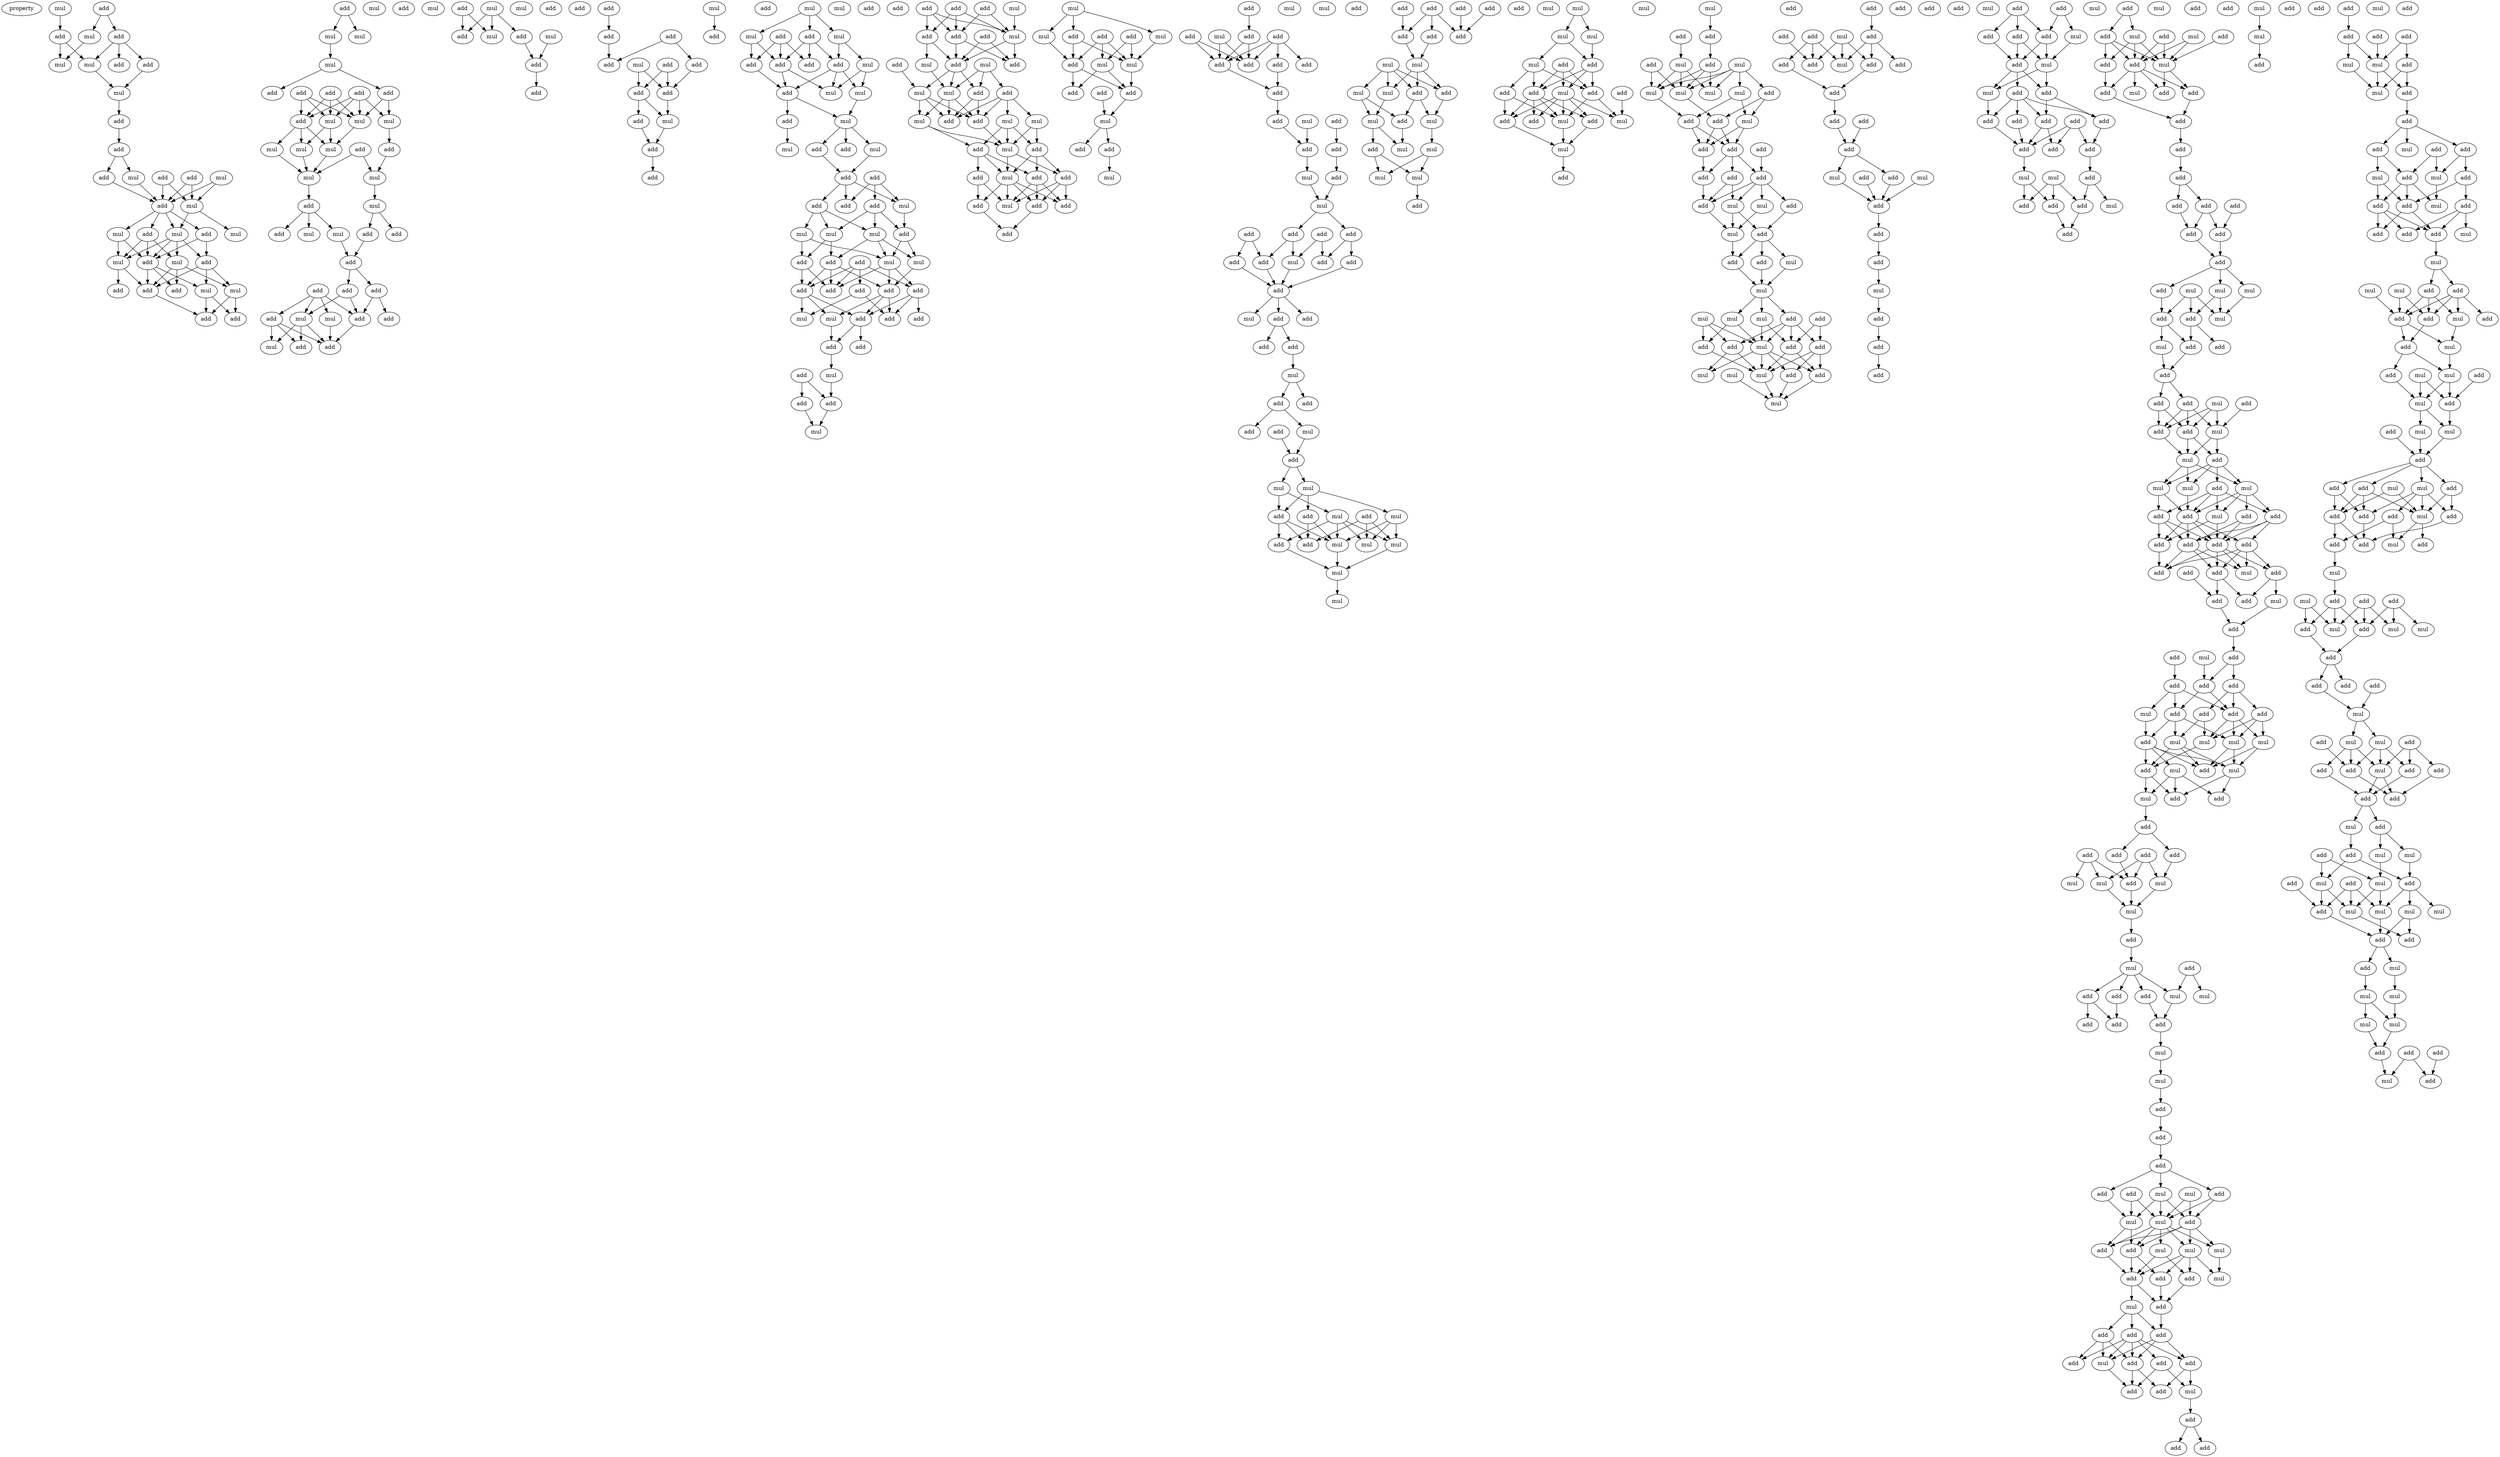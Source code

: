 digraph {
    node [fontcolor=black]
    property [mul=2,lf=1.3]
    0 [ label = mul ];
    1 [ label = add ];
    2 [ label = add ];
    3 [ label = mul ];
    4 [ label = add ];
    5 [ label = add ];
    6 [ label = mul ];
    7 [ label = mul ];
    8 [ label = add ];
    9 [ label = mul ];
    10 [ label = add ];
    11 [ label = add ];
    12 [ label = mul ];
    13 [ label = add ];
    14 [ label = add ];
    15 [ label = mul ];
    16 [ label = add ];
    17 [ label = add ];
    18 [ label = mul ];
    19 [ label = mul ];
    20 [ label = add ];
    21 [ label = mul ];
    22 [ label = add ];
    23 [ label = mul ];
    24 [ label = add ];
    25 [ label = mul ];
    26 [ label = add ];
    27 [ label = mul ];
    28 [ label = mul ];
    29 [ label = add ];
    30 [ label = mul ];
    31 [ label = add ];
    32 [ label = add ];
    33 [ label = add ];
    34 [ label = add ];
    35 [ label = add ];
    36 [ label = mul ];
    37 [ label = mul ];
    38 [ label = add ];
    39 [ label = mul ];
    40 [ label = mul ];
    41 [ label = add ];
    42 [ label = add ];
    43 [ label = add ];
    44 [ label = add ];
    45 [ label = add ];
    46 [ label = mul ];
    47 [ label = add ];
    48 [ label = mul ];
    49 [ label = mul ];
    50 [ label = mul ];
    51 [ label = add ];
    52 [ label = add ];
    53 [ label = mul ];
    54 [ label = mul ];
    55 [ label = mul ];
    56 [ label = mul ];
    57 [ label = mul ];
    58 [ label = add ];
    59 [ label = add ];
    60 [ label = mul ];
    61 [ label = add ];
    62 [ label = mul ];
    63 [ label = add ];
    64 [ label = add ];
    65 [ label = add ];
    66 [ label = add ];
    67 [ label = add ];
    68 [ label = add ];
    69 [ label = mul ];
    70 [ label = add ];
    71 [ label = mul ];
    72 [ label = add ];
    73 [ label = add ];
    74 [ label = mul ];
    75 [ label = add ];
    76 [ label = mul ];
    77 [ label = mul ];
    78 [ label = add ];
    79 [ label = add ];
    80 [ label = add ];
    81 [ label = mul ];
    82 [ label = mul ];
    83 [ label = mul ];
    84 [ label = add ];
    85 [ label = add ];
    86 [ label = add ];
    87 [ label = add ];
    88 [ label = add ];
    89 [ label = add ];
    90 [ label = add ];
    91 [ label = add ];
    92 [ label = mul ];
    93 [ label = add ];
    94 [ label = add ];
    95 [ label = add ];
    96 [ label = add ];
    97 [ label = add ];
    98 [ label = mul ];
    99 [ label = mul ];
    100 [ label = add ];
    101 [ label = add ];
    102 [ label = add ];
    103 [ label = add ];
    104 [ label = mul ];
    105 [ label = mul ];
    106 [ label = add ];
    107 [ label = add ];
    108 [ label = mul ];
    109 [ label = mul ];
    110 [ label = mul ];
    111 [ label = add ];
    112 [ label = add ];
    113 [ label = add ];
    114 [ label = add ];
    115 [ label = mul ];
    116 [ label = add ];
    117 [ label = mul ];
    118 [ label = add ];
    119 [ label = mul ];
    120 [ label = add ];
    121 [ label = mul ];
    122 [ label = add ];
    123 [ label = mul ];
    124 [ label = add ];
    125 [ label = add ];
    126 [ label = add ];
    127 [ label = mul ];
    128 [ label = add ];
    129 [ label = add ];
    130 [ label = mul ];
    131 [ label = mul ];
    132 [ label = add ];
    133 [ label = mul ];
    134 [ label = mul ];
    135 [ label = add ];
    136 [ label = mul ];
    137 [ label = add ];
    138 [ label = add ];
    139 [ label = add ];
    140 [ label = add ];
    141 [ label = add ];
    142 [ label = add ];
    143 [ label = add ];
    144 [ label = add ];
    145 [ label = add ];
    146 [ label = mul ];
    147 [ label = mul ];
    148 [ label = add ];
    149 [ label = add ];
    150 [ label = add ];
    151 [ label = add ];
    152 [ label = add ];
    153 [ label = add ];
    154 [ label = mul ];
    155 [ label = add ];
    156 [ label = add ];
    157 [ label = mul ];
    158 [ label = add ];
    159 [ label = add ];
    160 [ label = mul ];
    161 [ label = add ];
    162 [ label = add ];
    163 [ label = mul ];
    164 [ label = add ];
    165 [ label = add ];
    166 [ label = mul ];
    167 [ label = add ];
    168 [ label = add ];
    169 [ label = add ];
    170 [ label = mul ];
    171 [ label = mul ];
    172 [ label = add ];
    173 [ label = add ];
    174 [ label = mul ];
    175 [ label = mul ];
    176 [ label = add ];
    177 [ label = add ];
    178 [ label = mul ];
    179 [ label = mul ];
    180 [ label = add ];
    181 [ label = add ];
    182 [ label = mul ];
    183 [ label = add ];
    184 [ label = add ];
    185 [ label = mul ];
    186 [ label = add ];
    187 [ label = mul ];
    188 [ label = add ];
    189 [ label = add ];
    190 [ label = add ];
    191 [ label = add ];
    192 [ label = mul ];
    193 [ label = add ];
    194 [ label = mul ];
    195 [ label = add ];
    196 [ label = add ];
    197 [ label = mul ];
    198 [ label = mul ];
    199 [ label = add ];
    200 [ label = mul ];
    201 [ label = add ];
    202 [ label = add ];
    203 [ label = add ];
    204 [ label = mul ];
    205 [ label = add ];
    206 [ label = add ];
    207 [ label = add ];
    208 [ label = mul ];
    209 [ label = add ];
    210 [ label = mul ];
    211 [ label = add ];
    212 [ label = add ];
    213 [ label = add ];
    214 [ label = add ];
    215 [ label = add ];
    216 [ label = add ];
    217 [ label = mul ];
    218 [ label = add ];
    219 [ label = mul ];
    220 [ label = add ];
    221 [ label = add ];
    222 [ label = add ];
    223 [ label = add ];
    224 [ label = mul ];
    225 [ label = add ];
    226 [ label = mul ];
    227 [ label = add ];
    228 [ label = add ];
    229 [ label = add ];
    230 [ label = add ];
    231 [ label = add ];
    232 [ label = add ];
    233 [ label = add ];
    234 [ label = mul ];
    235 [ label = add ];
    236 [ label = mul ];
    237 [ label = add ];
    238 [ label = mul ];
    239 [ label = add ];
    240 [ label = add ];
    241 [ label = add ];
    242 [ label = add ];
    243 [ label = mul ];
    244 [ label = add ];
    245 [ label = add ];
    246 [ label = add ];
    247 [ label = add ];
    248 [ label = mul ];
    249 [ label = add ];
    250 [ label = add ];
    251 [ label = mul ];
    252 [ label = mul ];
    253 [ label = mul ];
    254 [ label = add ];
    255 [ label = add ];
    256 [ label = mul ];
    257 [ label = add ];
    258 [ label = add ];
    259 [ label = mul ];
    260 [ label = mul ];
    261 [ label = add ];
    262 [ label = mul ];
    263 [ label = mul ];
    264 [ label = mul ];
    265 [ label = add ];
    266 [ label = add ];
    267 [ label = add ];
    268 [ label = add ];
    269 [ label = add ];
    270 [ label = add ];
    271 [ label = add ];
    272 [ label = add ];
    273 [ label = mul ];
    274 [ label = mul ];
    275 [ label = add ];
    276 [ label = mul ];
    277 [ label = mul ];
    278 [ label = mul ];
    279 [ label = add ];
    280 [ label = mul ];
    281 [ label = mul ];
    282 [ label = add ];
    283 [ label = add ];
    284 [ label = mul ];
    285 [ label = mul ];
    286 [ label = mul ];
    287 [ label = mul ];
    288 [ label = add ];
    289 [ label = mul ];
    290 [ label = mul ];
    291 [ label = mul ];
    292 [ label = mul ];
    293 [ label = mul ];
    294 [ label = add ];
    295 [ label = add ];
    296 [ label = add ];
    297 [ label = mul ];
    298 [ label = add ];
    299 [ label = add ];
    300 [ label = add ];
    301 [ label = add ];
    302 [ label = mul ];
    303 [ label = add ];
    304 [ label = add ];
    305 [ label = mul ];
    306 [ label = mul ];
    307 [ label = add ];
    308 [ label = mul ];
    309 [ label = add ];
    310 [ label = add ];
    311 [ label = add ];
    312 [ label = add ];
    313 [ label = add ];
    314 [ label = mul ];
    315 [ label = mul ];
    316 [ label = mul ];
    317 [ label = mul ];
    318 [ label = mul ];
    319 [ label = add ];
    320 [ label = mul ];
    321 [ label = add ];
    322 [ label = mul ];
    323 [ label = add ];
    324 [ label = add ];
    325 [ label = add ];
    326 [ label = add ];
    327 [ label = add ];
    328 [ label = add ];
    329 [ label = add ];
    330 [ label = mul ];
    331 [ label = add ];
    332 [ label = mul ];
    333 [ label = add ];
    334 [ label = add ];
    335 [ label = mul ];
    336 [ label = add ];
    337 [ label = mul ];
    338 [ label = add ];
    339 [ label = mul ];
    340 [ label = mul ];
    341 [ label = mul ];
    342 [ label = mul ];
    343 [ label = add ];
    344 [ label = add ];
    345 [ label = add ];
    346 [ label = add ];
    347 [ label = add ];
    348 [ label = mul ];
    349 [ label = add ];
    350 [ label = add ];
    351 [ label = mul ];
    352 [ label = mul ];
    353 [ label = mul ];
    354 [ label = add ];
    355 [ label = mul ];
    356 [ label = add ];
    357 [ label = mul ];
    358 [ label = add ];
    359 [ label = add ];
    360 [ label = add ];
    361 [ label = add ];
    362 [ label = add ];
    363 [ label = mul ];
    364 [ label = add ];
    365 [ label = add ];
    366 [ label = add ];
    367 [ label = add ];
    368 [ label = add ];
    369 [ label = add ];
    370 [ label = add ];
    371 [ label = add ];
    372 [ label = mul ];
    373 [ label = add ];
    374 [ label = add ];
    375 [ label = mul ];
    376 [ label = add ];
    377 [ label = add ];
    378 [ label = add ];
    379 [ label = add ];
    380 [ label = mul ];
    381 [ label = add ];
    382 [ label = add ];
    383 [ label = add ];
    384 [ label = mul ];
    385 [ label = add ];
    386 [ label = add ];
    387 [ label = add ];
    388 [ label = add ];
    389 [ label = mul ];
    390 [ label = add ];
    391 [ label = mul ];
    392 [ label = add ];
    393 [ label = add ];
    394 [ label = mul ];
    395 [ label = add ];
    396 [ label = add ];
    397 [ label = add ];
    398 [ label = add ];
    399 [ label = add ];
    400 [ label = add ];
    401 [ label = add ];
    402 [ label = add ];
    403 [ label = add ];
    404 [ label = mul ];
    405 [ label = add ];
    406 [ label = mul ];
    407 [ label = add ];
    408 [ label = mul ];
    409 [ label = mul ];
    410 [ label = add ];
    411 [ label = add ];
    412 [ label = add ];
    413 [ label = add ];
    414 [ label = mul ];
    415 [ label = add ];
    416 [ label = mul ];
    417 [ label = add ];
    418 [ label = add ];
    419 [ label = mul ];
    420 [ label = add ];
    421 [ label = add ];
    422 [ label = add ];
    423 [ label = mul ];
    424 [ label = add ];
    425 [ label = add ];
    426 [ label = add ];
    427 [ label = mul ];
    428 [ label = add ];
    429 [ label = add ];
    430 [ label = add ];
    431 [ label = add ];
    432 [ label = add ];
    433 [ label = add ];
    434 [ label = add ];
    435 [ label = add ];
    436 [ label = mul ];
    437 [ label = mul ];
    438 [ label = mul ];
    439 [ label = add ];
    440 [ label = add ];
    441 [ label = mul ];
    442 [ label = add ];
    443 [ label = add ];
    444 [ label = mul ];
    445 [ label = add ];
    446 [ label = add ];
    447 [ label = add ];
    448 [ label = mul ];
    449 [ label = add ];
    450 [ label = add ];
    451 [ label = mul ];
    452 [ label = add ];
    453 [ label = add ];
    454 [ label = mul ];
    455 [ label = add ];
    456 [ label = mul ];
    457 [ label = mul ];
    458 [ label = mul ];
    459 [ label = add ];
    460 [ label = add ];
    461 [ label = add ];
    462 [ label = add ];
    463 [ label = mul ];
    464 [ label = add ];
    465 [ label = add ];
    466 [ label = add ];
    467 [ label = add ];
    468 [ label = add ];
    469 [ label = add ];
    470 [ label = add ];
    471 [ label = add ];
    472 [ label = add ];
    473 [ label = mul ];
    474 [ label = mul ];
    475 [ label = add ];
    476 [ label = add ];
    477 [ label = add ];
    478 [ label = mul ];
    479 [ label = add ];
    480 [ label = add ];
    481 [ label = add ];
    482 [ label = add ];
    483 [ label = add ];
    484 [ label = add ];
    485 [ label = add ];
    486 [ label = mul ];
    487 [ label = add ];
    488 [ label = add ];
    489 [ label = add ];
    490 [ label = mul ];
    491 [ label = mul ];
    492 [ label = mul ];
    493 [ label = mul ];
    494 [ label = add ];
    495 [ label = mul ];
    496 [ label = mul ];
    497 [ label = add ];
    498 [ label = mul ];
    499 [ label = add ];
    500 [ label = add ];
    501 [ label = add ];
    502 [ label = add ];
    503 [ label = add ];
    504 [ label = add ];
    505 [ label = add ];
    506 [ label = add ];
    507 [ label = mul ];
    508 [ label = mul ];
    509 [ label = mul ];
    510 [ label = add ];
    511 [ label = mul ];
    512 [ label = add ];
    513 [ label = add ];
    514 [ label = mul ];
    515 [ label = add ];
    516 [ label = mul ];
    517 [ label = add ];
    518 [ label = mul ];
    519 [ label = add ];
    520 [ label = add ];
    521 [ label = add ];
    522 [ label = add ];
    523 [ label = mul ];
    524 [ label = mul ];
    525 [ label = add ];
    526 [ label = add ];
    527 [ label = add ];
    528 [ label = add ];
    529 [ label = add ];
    530 [ label = mul ];
    531 [ label = add ];
    532 [ label = mul ];
    533 [ label = add ];
    534 [ label = mul ];
    535 [ label = add ];
    536 [ label = mul ];
    537 [ label = mul ];
    538 [ label = add ];
    539 [ label = mul ];
    540 [ label = add ];
    541 [ label = mul ];
    542 [ label = mul ];
    543 [ label = add ];
    544 [ label = add ];
    545 [ label = add ];
    546 [ label = mul ];
    547 [ label = add ];
    548 [ label = add ];
    549 [ label = add ];
    550 [ label = add ];
    551 [ label = add ];
    552 [ label = mul ];
    553 [ label = add ];
    554 [ label = add ];
    555 [ label = add ];
    556 [ label = add ];
    557 [ label = add ];
    558 [ label = mul ];
    559 [ label = add ];
    560 [ label = add ];
    561 [ label = add ];
    562 [ label = mul ];
    563 [ label = add ];
    564 [ label = mul ];
    565 [ label = add ];
    566 [ label = add ];
    567 [ label = add ];
    568 [ label = add ];
    569 [ label = add ];
    570 [ label = add ];
    571 [ label = mul ];
    572 [ label = add ];
    573 [ label = mul ];
    574 [ label = add ];
    575 [ label = mul ];
    576 [ label = add ];
    577 [ label = add ];
    578 [ label = add ];
    579 [ label = mul ];
    580 [ label = add ];
    581 [ label = add ];
    582 [ label = add ];
    583 [ label = mul ];
    584 [ label = mul ];
    585 [ label = mul ];
    586 [ label = add ];
    587 [ label = add ];
    588 [ label = add ];
    589 [ label = add ];
    590 [ label = add ];
    591 [ label = add ];
    592 [ label = mul ];
    593 [ label = mul ];
    594 [ label = add ];
    595 [ label = mul ];
    596 [ label = mul ];
    597 [ label = add ];
    598 [ label = mul ];
    599 [ label = add ];
    600 [ label = add ];
    601 [ label = add ];
    602 [ label = mul ];
    603 [ label = add ];
    604 [ label = mul ];
    605 [ label = add ];
    606 [ label = add ];
    607 [ label = mul ];
    608 [ label = mul ];
    609 [ label = add ];
    610 [ label = mul ];
    611 [ label = add ];
    612 [ label = mul ];
    613 [ label = add ];
    614 [ label = mul ];
    615 [ label = add ];
    616 [ label = add ];
    617 [ label = mul ];
    618 [ label = add ];
    619 [ label = mul ];
    620 [ label = add ];
    621 [ label = add ];
    622 [ label = add ];
    623 [ label = add ];
    624 [ label = mul ];
    625 [ label = add ];
    626 [ label = mul ];
    627 [ label = add ];
    628 [ label = add ];
    629 [ label = add ];
    630 [ label = mul ];
    631 [ label = add ];
    632 [ label = add ];
    633 [ label = mul ];
    634 [ label = add ];
    635 [ label = mul ];
    636 [ label = mul ];
    637 [ label = add ];
    638 [ label = add ];
    639 [ label = mul ];
    640 [ label = add ];
    641 [ label = add ];
    642 [ label = add ];
    643 [ label = add ];
    644 [ label = mul ];
    645 [ label = mul ];
    646 [ label = add ];
    647 [ label = add ];
    648 [ label = mul ];
    649 [ label = add ];
    650 [ label = add ];
    651 [ label = mul ];
    652 [ label = add ];
    653 [ label = add ];
    654 [ label = add ];
    655 [ label = add ];
    656 [ label = add ];
    657 [ label = mul ];
    658 [ label = add ];
    659 [ label = add ];
    660 [ label = mul ];
    661 [ label = mul ];
    662 [ label = add ];
    663 [ label = add ];
    664 [ label = mul ];
    665 [ label = mul ];
    666 [ label = add ];
    667 [ label = mul ];
    668 [ label = mul ];
    669 [ label = add ];
    670 [ label = mul ];
    671 [ label = mul ];
    672 [ label = add ];
    673 [ label = add ];
    674 [ label = mul ];
    675 [ label = add ];
    676 [ label = mul ];
    677 [ label = mul ];
    678 [ label = mul ];
    679 [ label = mul ];
    680 [ label = add ];
    681 [ label = add ];
    682 [ label = add ];
    683 [ label = mul ];
    684 [ label = add ];
    0 -> 2 [ name = 0 ];
    1 -> 3 [ name = 1 ];
    1 -> 4 [ name = 2 ];
    2 -> 6 [ name = 3 ];
    2 -> 7 [ name = 4 ];
    3 -> 7 [ name = 5 ];
    4 -> 5 [ name = 6 ];
    4 -> 6 [ name = 7 ];
    4 -> 8 [ name = 8 ];
    5 -> 9 [ name = 9 ];
    6 -> 9 [ name = 10 ];
    9 -> 10 [ name = 11 ];
    10 -> 11 [ name = 12 ];
    11 -> 13 [ name = 13 ];
    11 -> 15 [ name = 14 ];
    12 -> 17 [ name = 15 ];
    12 -> 18 [ name = 16 ];
    13 -> 17 [ name = 17 ];
    14 -> 17 [ name = 18 ];
    14 -> 18 [ name = 19 ];
    15 -> 17 [ name = 20 ];
    16 -> 17 [ name = 21 ];
    16 -> 18 [ name = 22 ];
    17 -> 20 [ name = 23 ];
    17 -> 21 [ name = 24 ];
    17 -> 22 [ name = 25 ];
    17 -> 23 [ name = 26 ];
    18 -> 19 [ name = 27 ];
    18 -> 23 [ name = 28 ];
    20 -> 24 [ name = 29 ];
    20 -> 26 [ name = 30 ];
    21 -> 24 [ name = 31 ];
    21 -> 27 [ name = 32 ];
    22 -> 24 [ name = 33 ];
    22 -> 25 [ name = 34 ];
    22 -> 27 [ name = 35 ];
    23 -> 24 [ name = 36 ];
    23 -> 25 [ name = 37 ];
    23 -> 26 [ name = 38 ];
    23 -> 27 [ name = 39 ];
    24 -> 28 [ name = 40 ];
    24 -> 29 [ name = 41 ];
    24 -> 32 [ name = 42 ];
    25 -> 29 [ name = 43 ];
    25 -> 30 [ name = 44 ];
    25 -> 32 [ name = 45 ];
    26 -> 28 [ name = 46 ];
    26 -> 29 [ name = 47 ];
    26 -> 30 [ name = 48 ];
    27 -> 29 [ name = 49 ];
    27 -> 31 [ name = 50 ];
    28 -> 33 [ name = 51 ];
    28 -> 34 [ name = 52 ];
    29 -> 34 [ name = 53 ];
    30 -> 33 [ name = 54 ];
    30 -> 34 [ name = 55 ];
    35 -> 37 [ name = 56 ];
    35 -> 39 [ name = 57 ];
    37 -> 40 [ name = 58 ];
    40 -> 41 [ name = 59 ];
    40 -> 45 [ name = 60 ];
    41 -> 46 [ name = 61 ];
    41 -> 49 [ name = 62 ];
    42 -> 46 [ name = 63 ];
    42 -> 47 [ name = 64 ];
    42 -> 48 [ name = 65 ];
    42 -> 49 [ name = 66 ];
    43 -> 47 [ name = 67 ];
    43 -> 48 [ name = 68 ];
    43 -> 49 [ name = 69 ];
    44 -> 47 [ name = 70 ];
    44 -> 48 [ name = 71 ];
    44 -> 49 [ name = 72 ];
    46 -> 52 [ name = 73 ];
    47 -> 50 [ name = 74 ];
    47 -> 53 [ name = 75 ];
    47 -> 54 [ name = 76 ];
    48 -> 50 [ name = 77 ];
    48 -> 54 [ name = 78 ];
    49 -> 54 [ name = 79 ];
    50 -> 56 [ name = 80 ];
    51 -> 55 [ name = 81 ];
    51 -> 56 [ name = 82 ];
    52 -> 55 [ name = 83 ];
    53 -> 56 [ name = 84 ];
    54 -> 56 [ name = 85 ];
    55 -> 57 [ name = 86 ];
    56 -> 58 [ name = 87 ];
    57 -> 61 [ name = 88 ];
    57 -> 63 [ name = 89 ];
    58 -> 59 [ name = 90 ];
    58 -> 60 [ name = 91 ];
    58 -> 62 [ name = 92 ];
    60 -> 64 [ name = 93 ];
    63 -> 64 [ name = 94 ];
    64 -> 65 [ name = 95 ];
    64 -> 67 [ name = 96 ];
    65 -> 69 [ name = 97 ];
    65 -> 70 [ name = 98 ];
    66 -> 68 [ name = 99 ];
    66 -> 69 [ name = 100 ];
    66 -> 70 [ name = 101 ];
    66 -> 71 [ name = 102 ];
    67 -> 70 [ name = 103 ];
    67 -> 72 [ name = 104 ];
    68 -> 73 [ name = 105 ];
    68 -> 74 [ name = 106 ];
    68 -> 75 [ name = 107 ];
    69 -> 73 [ name = 108 ];
    69 -> 74 [ name = 109 ];
    69 -> 75 [ name = 110 ];
    70 -> 73 [ name = 111 ];
    71 -> 73 [ name = 112 ];
    77 -> 79 [ name = 113 ];
    77 -> 80 [ name = 114 ];
    77 -> 82 [ name = 115 ];
    78 -> 79 [ name = 116 ];
    78 -> 82 [ name = 117 ];
    80 -> 84 [ name = 118 ];
    83 -> 84 [ name = 119 ];
    84 -> 85 [ name = 120 ];
    88 -> 90 [ name = 121 ];
    89 -> 91 [ name = 122 ];
    89 -> 93 [ name = 123 ];
    90 -> 93 [ name = 124 ];
    91 -> 96 [ name = 125 ];
    92 -> 95 [ name = 126 ];
    92 -> 96 [ name = 127 ];
    94 -> 95 [ name = 128 ];
    94 -> 96 [ name = 129 ];
    95 -> 97 [ name = 130 ];
    95 -> 99 [ name = 131 ];
    96 -> 99 [ name = 132 ];
    97 -> 101 [ name = 133 ];
    98 -> 100 [ name = 134 ];
    99 -> 101 [ name = 135 ];
    101 -> 103 [ name = 136 ];
    104 -> 107 [ name = 137 ];
    104 -> 108 [ name = 138 ];
    104 -> 109 [ name = 139 ];
    106 -> 111 [ name = 140 ];
    106 -> 113 [ name = 141 ];
    106 -> 114 [ name = 142 ];
    107 -> 111 [ name = 143 ];
    107 -> 112 [ name = 144 ];
    107 -> 113 [ name = 145 ];
    108 -> 110 [ name = 146 ];
    108 -> 112 [ name = 147 ];
    109 -> 113 [ name = 148 ];
    109 -> 114 [ name = 149 ];
    110 -> 115 [ name = 150 ];
    110 -> 117 [ name = 151 ];
    112 -> 115 [ name = 152 ];
    112 -> 116 [ name = 153 ];
    112 -> 117 [ name = 154 ];
    113 -> 116 [ name = 155 ];
    113 -> 117 [ name = 156 ];
    114 -> 116 [ name = 157 ];
    115 -> 119 [ name = 158 ];
    116 -> 118 [ name = 159 ];
    116 -> 119 [ name = 160 ];
    118 -> 123 [ name = 161 ];
    119 -> 120 [ name = 162 ];
    119 -> 121 [ name = 163 ];
    119 -> 122 [ name = 164 ];
    121 -> 125 [ name = 165 ];
    122 -> 125 [ name = 166 ];
    124 -> 126 [ name = 167 ];
    124 -> 127 [ name = 168 ];
    124 -> 128 [ name = 169 ];
    125 -> 126 [ name = 170 ];
    125 -> 127 [ name = 171 ];
    125 -> 129 [ name = 172 ];
    127 -> 132 [ name = 173 ];
    128 -> 130 [ name = 174 ];
    128 -> 131 [ name = 175 ];
    128 -> 132 [ name = 176 ];
    129 -> 130 [ name = 177 ];
    129 -> 131 [ name = 178 ];
    129 -> 133 [ name = 179 ];
    130 -> 134 [ name = 180 ];
    130 -> 135 [ name = 181 ];
    130 -> 136 [ name = 182 ];
    131 -> 135 [ name = 183 ];
    131 -> 137 [ name = 184 ];
    132 -> 134 [ name = 185 ];
    132 -> 136 [ name = 186 ];
    133 -> 134 [ name = 187 ];
    133 -> 137 [ name = 188 ];
    134 -> 140 [ name = 189 ];
    134 -> 141 [ name = 190 ];
    134 -> 142 [ name = 191 ];
    135 -> 140 [ name = 192 ];
    135 -> 141 [ name = 193 ];
    135 -> 143 [ name = 194 ];
    136 -> 141 [ name = 195 ];
    137 -> 140 [ name = 196 ];
    137 -> 143 [ name = 197 ];
    138 -> 139 [ name = 198 ];
    138 -> 140 [ name = 199 ];
    138 -> 142 [ name = 200 ];
    138 -> 143 [ name = 201 ];
    139 -> 144 [ name = 202 ];
    139 -> 146 [ name = 203 ];
    141 -> 144 [ name = 204 ];
    141 -> 147 [ name = 205 ];
    141 -> 148 [ name = 206 ];
    142 -> 144 [ name = 207 ];
    142 -> 145 [ name = 208 ];
    142 -> 148 [ name = 209 ];
    143 -> 146 [ name = 210 ];
    143 -> 147 [ name = 211 ];
    143 -> 148 [ name = 212 ];
    147 -> 150 [ name = 213 ];
    148 -> 149 [ name = 214 ];
    148 -> 150 [ name = 215 ];
    150 -> 154 [ name = 216 ];
    152 -> 155 [ name = 217 ];
    152 -> 156 [ name = 218 ];
    154 -> 156 [ name = 219 ];
    155 -> 157 [ name = 220 ];
    156 -> 157 [ name = 221 ];
    158 -> 162 [ name = 222 ];
    158 -> 163 [ name = 223 ];
    158 -> 165 [ name = 224 ];
    159 -> 162 [ name = 225 ];
    159 -> 163 [ name = 226 ];
    159 -> 165 [ name = 227 ];
    160 -> 163 [ name = 228 ];
    161 -> 163 [ name = 229 ];
    161 -> 165 [ name = 230 ];
    162 -> 169 [ name = 231 ];
    162 -> 170 [ name = 232 ];
    163 -> 167 [ name = 233 ];
    163 -> 169 [ name = 234 ];
    164 -> 167 [ name = 235 ];
    164 -> 169 [ name = 236 ];
    165 -> 167 [ name = 237 ];
    165 -> 169 [ name = 238 ];
    166 -> 172 [ name = 239 ];
    166 -> 173 [ name = 240 ];
    166 -> 174 [ name = 241 ];
    168 -> 171 [ name = 242 ];
    169 -> 171 [ name = 243 ];
    169 -> 172 [ name = 244 ];
    169 -> 174 [ name = 245 ];
    170 -> 174 [ name = 246 ];
    171 -> 175 [ name = 247 ];
    171 -> 176 [ name = 248 ];
    171 -> 177 [ name = 249 ];
    172 -> 176 [ name = 250 ];
    172 -> 177 [ name = 251 ];
    173 -> 176 [ name = 252 ];
    173 -> 177 [ name = 253 ];
    173 -> 178 [ name = 254 ];
    173 -> 179 [ name = 255 ];
    174 -> 175 [ name = 256 ];
    174 -> 176 [ name = 257 ];
    174 -> 177 [ name = 258 ];
    175 -> 180 [ name = 259 ];
    175 -> 182 [ name = 260 ];
    177 -> 182 [ name = 261 ];
    178 -> 180 [ name = 262 ];
    178 -> 181 [ name = 263 ];
    178 -> 182 [ name = 264 ];
    179 -> 181 [ name = 265 ];
    179 -> 182 [ name = 266 ];
    180 -> 183 [ name = 267 ];
    180 -> 184 [ name = 268 ];
    180 -> 185 [ name = 269 ];
    181 -> 184 [ name = 270 ];
    181 -> 185 [ name = 271 ];
    181 -> 186 [ name = 272 ];
    182 -> 185 [ name = 273 ];
    182 -> 186 [ name = 274 ];
    183 -> 187 [ name = 275 ];
    183 -> 190 [ name = 276 ];
    184 -> 187 [ name = 277 ];
    184 -> 188 [ name = 278 ];
    184 -> 189 [ name = 279 ];
    185 -> 187 [ name = 280 ];
    185 -> 188 [ name = 281 ];
    185 -> 189 [ name = 282 ];
    185 -> 190 [ name = 283 ];
    186 -> 187 [ name = 284 ];
    186 -> 188 [ name = 285 ];
    186 -> 189 [ name = 286 ];
    188 -> 191 [ name = 287 ];
    190 -> 191 [ name = 288 ];
    192 -> 194 [ name = 289 ];
    192 -> 196 [ name = 290 ];
    192 -> 197 [ name = 291 ];
    193 -> 198 [ name = 292 ];
    193 -> 199 [ name = 293 ];
    193 -> 200 [ name = 294 ];
    194 -> 199 [ name = 295 ];
    195 -> 198 [ name = 296 ];
    195 -> 200 [ name = 297 ];
    196 -> 199 [ name = 298 ];
    196 -> 200 [ name = 299 ];
    197 -> 200 [ name = 300 ];
    198 -> 201 [ name = 301 ];
    198 -> 203 [ name = 302 ];
    199 -> 201 [ name = 303 ];
    199 -> 203 [ name = 304 ];
    200 -> 203 [ name = 305 ];
    202 -> 204 [ name = 306 ];
    203 -> 204 [ name = 307 ];
    204 -> 205 [ name = 308 ];
    204 -> 206 [ name = 309 ];
    206 -> 210 [ name = 310 ];
    207 -> 209 [ name = 311 ];
    208 -> 214 [ name = 312 ];
    208 -> 216 [ name = 313 ];
    209 -> 214 [ name = 314 ];
    209 -> 216 [ name = 315 ];
    211 -> 213 [ name = 316 ];
    211 -> 214 [ name = 317 ];
    211 -> 215 [ name = 318 ];
    211 -> 216 [ name = 319 ];
    212 -> 214 [ name = 320 ];
    212 -> 216 [ name = 321 ];
    215 -> 218 [ name = 322 ];
    216 -> 218 [ name = 323 ];
    218 -> 220 [ name = 324 ];
    219 -> 222 [ name = 325 ];
    220 -> 222 [ name = 326 ];
    221 -> 223 [ name = 327 ];
    222 -> 224 [ name = 328 ];
    223 -> 225 [ name = 329 ];
    224 -> 226 [ name = 330 ];
    225 -> 226 [ name = 331 ];
    226 -> 227 [ name = 332 ];
    226 -> 228 [ name = 333 ];
    227 -> 234 [ name = 334 ];
    227 -> 235 [ name = 335 ];
    228 -> 231 [ name = 336 ];
    228 -> 233 [ name = 337 ];
    229 -> 232 [ name = 338 ];
    229 -> 235 [ name = 339 ];
    230 -> 233 [ name = 340 ];
    230 -> 234 [ name = 341 ];
    231 -> 237 [ name = 342 ];
    232 -> 237 [ name = 343 ];
    234 -> 237 [ name = 344 ];
    235 -> 237 [ name = 345 ];
    237 -> 238 [ name = 346 ];
    237 -> 239 [ name = 347 ];
    237 -> 240 [ name = 348 ];
    239 -> 241 [ name = 349 ];
    239 -> 242 [ name = 350 ];
    242 -> 243 [ name = 351 ];
    243 -> 244 [ name = 352 ];
    243 -> 246 [ name = 353 ];
    244 -> 248 [ name = 354 ];
    244 -> 249 [ name = 355 ];
    247 -> 250 [ name = 356 ];
    248 -> 250 [ name = 357 ];
    250 -> 251 [ name = 358 ];
    250 -> 252 [ name = 359 ];
    251 -> 253 [ name = 360 ];
    251 -> 254 [ name = 361 ];
    251 -> 257 [ name = 362 ];
    252 -> 254 [ name = 363 ];
    252 -> 256 [ name = 364 ];
    253 -> 259 [ name = 365 ];
    253 -> 260 [ name = 366 ];
    253 -> 262 [ name = 367 ];
    254 -> 258 [ name = 368 ];
    254 -> 261 [ name = 369 ];
    254 -> 262 [ name = 370 ];
    255 -> 259 [ name = 371 ];
    255 -> 260 [ name = 372 ];
    255 -> 261 [ name = 373 ];
    256 -> 258 [ name = 374 ];
    256 -> 259 [ name = 375 ];
    256 -> 260 [ name = 376 ];
    256 -> 262 [ name = 377 ];
    257 -> 261 [ name = 378 ];
    257 -> 262 [ name = 379 ];
    258 -> 263 [ name = 380 ];
    259 -> 263 [ name = 381 ];
    262 -> 263 [ name = 382 ];
    263 -> 264 [ name = 383 ];
    265 -> 271 [ name = 384 ];
    266 -> 272 [ name = 385 ];
    267 -> 270 [ name = 386 ];
    267 -> 271 [ name = 387 ];
    267 -> 272 [ name = 388 ];
    268 -> 272 [ name = 389 ];
    270 -> 273 [ name = 390 ];
    271 -> 273 [ name = 391 ];
    273 -> 275 [ name = 392 ];
    273 -> 277 [ name = 393 ];
    273 -> 279 [ name = 394 ];
    274 -> 275 [ name = 395 ];
    274 -> 277 [ name = 396 ];
    274 -> 278 [ name = 397 ];
    274 -> 279 [ name = 398 ];
    275 -> 280 [ name = 399 ];
    277 -> 281 [ name = 400 ];
    278 -> 281 [ name = 401 ];
    278 -> 282 [ name = 402 ];
    279 -> 280 [ name = 403 ];
    279 -> 282 [ name = 404 ];
    280 -> 284 [ name = 405 ];
    281 -> 283 [ name = 406 ];
    281 -> 285 [ name = 407 ];
    282 -> 285 [ name = 408 ];
    283 -> 286 [ name = 409 ];
    283 -> 287 [ name = 410 ];
    284 -> 286 [ name = 411 ];
    284 -> 287 [ name = 412 ];
    287 -> 288 [ name = 413 ];
    289 -> 290 [ name = 414 ];
    289 -> 291 [ name = 415 ];
    290 -> 294 [ name = 416 ];
    291 -> 293 [ name = 417 ];
    291 -> 294 [ name = 418 ];
    293 -> 296 [ name = 419 ];
    293 -> 299 [ name = 420 ];
    293 -> 300 [ name = 421 ];
    294 -> 297 [ name = 422 ];
    294 -> 299 [ name = 423 ];
    294 -> 300 [ name = 424 ];
    295 -> 297 [ name = 425 ];
    295 -> 299 [ name = 426 ];
    295 -> 300 [ name = 427 ];
    296 -> 302 [ name = 428 ];
    296 -> 303 [ name = 429 ];
    297 -> 301 [ name = 430 ];
    297 -> 302 [ name = 431 ];
    297 -> 303 [ name = 432 ];
    297 -> 304 [ name = 433 ];
    297 -> 305 [ name = 434 ];
    298 -> 305 [ name = 435 ];
    299 -> 301 [ name = 436 ];
    299 -> 302 [ name = 437 ];
    299 -> 303 [ name = 438 ];
    299 -> 304 [ name = 439 ];
    300 -> 302 [ name = 440 ];
    300 -> 305 [ name = 441 ];
    301 -> 306 [ name = 442 ];
    302 -> 306 [ name = 443 ];
    303 -> 306 [ name = 444 ];
    306 -> 307 [ name = 445 ];
    308 -> 309 [ name = 446 ];
    309 -> 311 [ name = 447 ];
    310 -> 314 [ name = 448 ];
    311 -> 317 [ name = 449 ];
    311 -> 318 [ name = 450 ];
    311 -> 320 [ name = 451 ];
    312 -> 317 [ name = 452 ];
    312 -> 320 [ name = 453 ];
    314 -> 317 [ name = 454 ];
    314 -> 318 [ name = 455 ];
    314 -> 320 [ name = 456 ];
    315 -> 316 [ name = 457 ];
    315 -> 317 [ name = 458 ];
    315 -> 318 [ name = 459 ];
    315 -> 319 [ name = 460 ];
    315 -> 320 [ name = 461 ];
    316 -> 321 [ name = 462 ];
    316 -> 322 [ name = 463 ];
    317 -> 323 [ name = 464 ];
    319 -> 322 [ name = 465 ];
    319 -> 323 [ name = 466 ];
    320 -> 321 [ name = 467 ];
    321 -> 324 [ name = 468 ];
    321 -> 326 [ name = 469 ];
    322 -> 324 [ name = 470 ];
    322 -> 326 [ name = 471 ];
    323 -> 324 [ name = 472 ];
    323 -> 326 [ name = 473 ];
    324 -> 327 [ name = 474 ];
    325 -> 328 [ name = 475 ];
    326 -> 327 [ name = 476 ];
    326 -> 328 [ name = 477 ];
    326 -> 329 [ name = 478 ];
    327 -> 331 [ name = 479 ];
    328 -> 330 [ name = 480 ];
    328 -> 331 [ name = 481 ];
    328 -> 332 [ name = 482 ];
    328 -> 333 [ name = 483 ];
    329 -> 330 [ name = 484 ];
    329 -> 331 [ name = 485 ];
    330 -> 334 [ name = 486 ];
    330 -> 335 [ name = 487 ];
    331 -> 335 [ name = 488 ];
    332 -> 335 [ name = 489 ];
    333 -> 334 [ name = 490 ];
    334 -> 336 [ name = 491 ];
    334 -> 337 [ name = 492 ];
    334 -> 338 [ name = 493 ];
    335 -> 336 [ name = 494 ];
    336 -> 339 [ name = 495 ];
    337 -> 339 [ name = 496 ];
    338 -> 339 [ name = 497 ];
    339 -> 340 [ name = 498 ];
    339 -> 341 [ name = 499 ];
    339 -> 344 [ name = 500 ];
    340 -> 346 [ name = 501 ];
    340 -> 348 [ name = 502 ];
    341 -> 345 [ name = 503 ];
    341 -> 348 [ name = 504 ];
    342 -> 346 [ name = 505 ];
    342 -> 348 [ name = 506 ];
    342 -> 349 [ name = 507 ];
    343 -> 345 [ name = 508 ];
    343 -> 347 [ name = 509 ];
    344 -> 345 [ name = 510 ];
    344 -> 347 [ name = 511 ];
    344 -> 348 [ name = 512 ];
    344 -> 349 [ name = 513 ];
    345 -> 351 [ name = 514 ];
    345 -> 354 [ name = 515 ];
    346 -> 351 [ name = 516 ];
    347 -> 350 [ name = 517 ];
    347 -> 351 [ name = 518 ];
    347 -> 354 [ name = 519 ];
    348 -> 350 [ name = 520 ];
    348 -> 351 [ name = 521 ];
    348 -> 352 [ name = 522 ];
    348 -> 354 [ name = 523 ];
    349 -> 351 [ name = 524 ];
    349 -> 352 [ name = 525 ];
    350 -> 355 [ name = 526 ];
    351 -> 355 [ name = 527 ];
    353 -> 355 [ name = 528 ];
    354 -> 355 [ name = 529 ];
    356 -> 360 [ name = 530 ];
    357 -> 362 [ name = 531 ];
    357 -> 363 [ name = 532 ];
    357 -> 364 [ name = 533 ];
    358 -> 364 [ name = 534 ];
    359 -> 361 [ name = 535 ];
    359 -> 363 [ name = 536 ];
    359 -> 364 [ name = 537 ];
    360 -> 362 [ name = 538 ];
    360 -> 363 [ name = 539 ];
    360 -> 365 [ name = 540 ];
    361 -> 366 [ name = 541 ];
    362 -> 366 [ name = 542 ];
    366 -> 367 [ name = 543 ];
    367 -> 371 [ name = 544 ];
    368 -> 371 [ name = 545 ];
    371 -> 372 [ name = 546 ];
    371 -> 374 [ name = 547 ];
    372 -> 377 [ name = 548 ];
    373 -> 377 [ name = 549 ];
    374 -> 377 [ name = 550 ];
    375 -> 377 [ name = 551 ];
    377 -> 378 [ name = 552 ];
    378 -> 379 [ name = 553 ];
    379 -> 380 [ name = 554 ];
    380 -> 381 [ name = 555 ];
    381 -> 382 [ name = 556 ];
    382 -> 383 [ name = 557 ];
    385 -> 387 [ name = 558 ];
    385 -> 388 [ name = 559 ];
    385 -> 390 [ name = 560 ];
    386 -> 388 [ name = 561 ];
    386 -> 389 [ name = 562 ];
    387 -> 392 [ name = 563 ];
    388 -> 391 [ name = 564 ];
    388 -> 392 [ name = 565 ];
    389 -> 391 [ name = 566 ];
    390 -> 391 [ name = 567 ];
    390 -> 392 [ name = 568 ];
    391 -> 394 [ name = 569 ];
    391 -> 395 [ name = 570 ];
    392 -> 393 [ name = 571 ];
    392 -> 394 [ name = 572 ];
    392 -> 395 [ name = 573 ];
    393 -> 396 [ name = 574 ];
    393 -> 397 [ name = 575 ];
    393 -> 398 [ name = 576 ];
    393 -> 400 [ name = 577 ];
    394 -> 400 [ name = 578 ];
    395 -> 397 [ name = 579 ];
    395 -> 398 [ name = 580 ];
    396 -> 401 [ name = 581 ];
    397 -> 401 [ name = 582 ];
    397 -> 402 [ name = 583 ];
    398 -> 403 [ name = 584 ];
    399 -> 401 [ name = 585 ];
    399 -> 402 [ name = 586 ];
    399 -> 403 [ name = 587 ];
    400 -> 401 [ name = 588 ];
    401 -> 406 [ name = 589 ];
    403 -> 405 [ name = 590 ];
    404 -> 407 [ name = 591 ];
    404 -> 410 [ name = 592 ];
    404 -> 411 [ name = 593 ];
    405 -> 409 [ name = 594 ];
    405 -> 410 [ name = 595 ];
    406 -> 407 [ name = 596 ];
    406 -> 411 [ name = 597 ];
    407 -> 412 [ name = 598 ];
    410 -> 412 [ name = 599 ];
    413 -> 415 [ name = 600 ];
    413 -> 416 [ name = 601 ];
    414 -> 419 [ name = 602 ];
    414 -> 421 [ name = 603 ];
    415 -> 419 [ name = 604 ];
    415 -> 420 [ name = 605 ];
    415 -> 421 [ name = 606 ];
    416 -> 419 [ name = 607 ];
    416 -> 420 [ name = 608 ];
    416 -> 421 [ name = 609 ];
    417 -> 419 [ name = 610 ];
    417 -> 421 [ name = 611 ];
    418 -> 419 [ name = 612 ];
    419 -> 422 [ name = 613 ];
    419 -> 425 [ name = 614 ];
    420 -> 424 [ name = 615 ];
    421 -> 422 [ name = 616 ];
    421 -> 423 [ name = 617 ];
    421 -> 424 [ name = 618 ];
    421 -> 425 [ name = 619 ];
    424 -> 426 [ name = 620 ];
    425 -> 426 [ name = 621 ];
    426 -> 428 [ name = 622 ];
    428 -> 429 [ name = 623 ];
    429 -> 430 [ name = 624 ];
    429 -> 432 [ name = 625 ];
    430 -> 433 [ name = 626 ];
    431 -> 434 [ name = 627 ];
    432 -> 433 [ name = 628 ];
    432 -> 434 [ name = 629 ];
    433 -> 435 [ name = 630 ];
    434 -> 435 [ name = 631 ];
    435 -> 436 [ name = 632 ];
    435 -> 437 [ name = 633 ];
    435 -> 439 [ name = 634 ];
    436 -> 441 [ name = 635 ];
    437 -> 440 [ name = 636 ];
    437 -> 441 [ name = 637 ];
    438 -> 440 [ name = 638 ];
    438 -> 441 [ name = 639 ];
    438 -> 442 [ name = 640 ];
    439 -> 442 [ name = 641 ];
    440 -> 443 [ name = 642 ];
    440 -> 445 [ name = 643 ];
    442 -> 443 [ name = 644 ];
    442 -> 444 [ name = 645 ];
    443 -> 446 [ name = 646 ];
    444 -> 446 [ name = 647 ];
    446 -> 447 [ name = 648 ];
    446 -> 450 [ name = 649 ];
    447 -> 452 [ name = 650 ];
    447 -> 453 [ name = 651 ];
    448 -> 451 [ name = 652 ];
    448 -> 452 [ name = 653 ];
    448 -> 453 [ name = 654 ];
    449 -> 451 [ name = 655 ];
    450 -> 451 [ name = 656 ];
    450 -> 452 [ name = 657 ];
    450 -> 453 [ name = 658 ];
    451 -> 454 [ name = 659 ];
    451 -> 455 [ name = 660 ];
    452 -> 454 [ name = 661 ];
    453 -> 454 [ name = 662 ];
    453 -> 455 [ name = 663 ];
    454 -> 456 [ name = 664 ];
    454 -> 457 [ name = 665 ];
    454 -> 458 [ name = 666 ];
    455 -> 456 [ name = 667 ];
    455 -> 457 [ name = 668 ];
    455 -> 458 [ name = 669 ];
    455 -> 459 [ name = 670 ];
    456 -> 460 [ name = 671 ];
    456 -> 464 [ name = 672 ];
    457 -> 460 [ name = 673 ];
    457 -> 461 [ name = 674 ];
    457 -> 462 [ name = 675 ];
    457 -> 463 [ name = 676 ];
    458 -> 460 [ name = 677 ];
    459 -> 460 [ name = 678 ];
    459 -> 462 [ name = 679 ];
    459 -> 463 [ name = 680 ];
    459 -> 464 [ name = 681 ];
    460 -> 465 [ name = 682 ];
    460 -> 466 [ name = 683 ];
    460 -> 467 [ name = 684 ];
    460 -> 468 [ name = 685 ];
    461 -> 466 [ name = 686 ];
    461 -> 468 [ name = 687 ];
    462 -> 466 [ name = 688 ];
    462 -> 467 [ name = 689 ];
    462 -> 468 [ name = 690 ];
    463 -> 465 [ name = 691 ];
    463 -> 468 [ name = 692 ];
    464 -> 465 [ name = 693 ];
    464 -> 466 [ name = 694 ];
    464 -> 468 [ name = 695 ];
    465 -> 472 [ name = 696 ];
    466 -> 470 [ name = 697 ];
    466 -> 472 [ name = 698 ];
    466 -> 473 [ name = 699 ];
    467 -> 470 [ name = 700 ];
    467 -> 471 [ name = 701 ];
    467 -> 472 [ name = 702 ];
    467 -> 473 [ name = 703 ];
    468 -> 470 [ name = 704 ];
    468 -> 471 [ name = 705 ];
    468 -> 472 [ name = 706 ];
    468 -> 473 [ name = 707 ];
    469 -> 475 [ name = 708 ];
    470 -> 475 [ name = 709 ];
    470 -> 476 [ name = 710 ];
    471 -> 474 [ name = 711 ];
    471 -> 476 [ name = 712 ];
    474 -> 477 [ name = 713 ];
    475 -> 477 [ name = 714 ];
    477 -> 479 [ name = 715 ];
    478 -> 483 [ name = 716 ];
    479 -> 481 [ name = 717 ];
    479 -> 483 [ name = 718 ];
    480 -> 482 [ name = 719 ];
    481 -> 484 [ name = 720 ];
    481 -> 485 [ name = 721 ];
    481 -> 487 [ name = 722 ];
    482 -> 486 [ name = 723 ];
    482 -> 487 [ name = 724 ];
    482 -> 488 [ name = 725 ];
    483 -> 487 [ name = 726 ];
    483 -> 488 [ name = 727 ];
    484 -> 490 [ name = 728 ];
    484 -> 491 [ name = 729 ];
    484 -> 493 [ name = 730 ];
    485 -> 492 [ name = 731 ];
    485 -> 493 [ name = 732 ];
    486 -> 489 [ name = 733 ];
    487 -> 490 [ name = 734 ];
    487 -> 491 [ name = 735 ];
    487 -> 493 [ name = 736 ];
    488 -> 489 [ name = 737 ];
    488 -> 491 [ name = 738 ];
    488 -> 492 [ name = 739 ];
    489 -> 494 [ name = 740 ];
    489 -> 495 [ name = 741 ];
    489 -> 496 [ name = 742 ];
    489 -> 497 [ name = 743 ];
    490 -> 494 [ name = 744 ];
    490 -> 496 [ name = 745 ];
    491 -> 494 [ name = 746 ];
    491 -> 496 [ name = 747 ];
    492 -> 494 [ name = 748 ];
    492 -> 496 [ name = 749 ];
    492 -> 497 [ name = 750 ];
    493 -> 497 [ name = 751 ];
    495 -> 498 [ name = 752 ];
    495 -> 499 [ name = 753 ];
    495 -> 500 [ name = 754 ];
    496 -> 499 [ name = 755 ];
    496 -> 500 [ name = 756 ];
    497 -> 498 [ name = 757 ];
    497 -> 500 [ name = 758 ];
    498 -> 501 [ name = 759 ];
    501 -> 503 [ name = 760 ];
    501 -> 505 [ name = 761 ];
    503 -> 507 [ name = 762 ];
    504 -> 507 [ name = 763 ];
    504 -> 509 [ name = 764 ];
    504 -> 510 [ name = 765 ];
    505 -> 510 [ name = 766 ];
    506 -> 508 [ name = 767 ];
    506 -> 509 [ name = 768 ];
    506 -> 510 [ name = 769 ];
    507 -> 511 [ name = 770 ];
    509 -> 511 [ name = 771 ];
    510 -> 511 [ name = 772 ];
    511 -> 512 [ name = 773 ];
    512 -> 514 [ name = 774 ];
    513 -> 516 [ name = 775 ];
    513 -> 518 [ name = 776 ];
    514 -> 515 [ name = 777 ];
    514 -> 516 [ name = 778 ];
    514 -> 517 [ name = 779 ];
    514 -> 519 [ name = 780 ];
    515 -> 522 [ name = 781 ];
    516 -> 520 [ name = 782 ];
    517 -> 520 [ name = 783 ];
    519 -> 521 [ name = 784 ];
    519 -> 522 [ name = 785 ];
    520 -> 523 [ name = 786 ];
    523 -> 524 [ name = 787 ];
    524 -> 526 [ name = 788 ];
    526 -> 527 [ name = 789 ];
    527 -> 528 [ name = 790 ];
    528 -> 529 [ name = 791 ];
    528 -> 530 [ name = 792 ];
    528 -> 531 [ name = 793 ];
    529 -> 536 [ name = 794 ];
    530 -> 534 [ name = 795 ];
    530 -> 535 [ name = 796 ];
    530 -> 536 [ name = 797 ];
    531 -> 534 [ name = 798 ];
    531 -> 535 [ name = 799 ];
    532 -> 534 [ name = 800 ];
    532 -> 535 [ name = 801 ];
    533 -> 534 [ name = 802 ];
    533 -> 536 [ name = 803 ];
    534 -> 537 [ name = 804 ];
    534 -> 538 [ name = 805 ];
    534 -> 539 [ name = 806 ];
    534 -> 540 [ name = 807 ];
    534 -> 541 [ name = 808 ];
    535 -> 537 [ name = 809 ];
    535 -> 538 [ name = 810 ];
    535 -> 539 [ name = 811 ];
    535 -> 540 [ name = 812 ];
    536 -> 538 [ name = 813 ];
    536 -> 540 [ name = 814 ];
    537 -> 542 [ name = 815 ];
    537 -> 543 [ name = 816 ];
    537 -> 544 [ name = 817 ];
    537 -> 545 [ name = 818 ];
    538 -> 545 [ name = 819 ];
    539 -> 542 [ name = 820 ];
    540 -> 543 [ name = 821 ];
    540 -> 545 [ name = 822 ];
    541 -> 544 [ name = 823 ];
    541 -> 545 [ name = 824 ];
    543 -> 547 [ name = 825 ];
    544 -> 547 [ name = 826 ];
    545 -> 546 [ name = 827 ];
    545 -> 547 [ name = 828 ];
    546 -> 548 [ name = 829 ];
    546 -> 549 [ name = 830 ];
    546 -> 550 [ name = 831 ];
    547 -> 550 [ name = 832 ];
    548 -> 551 [ name = 833 ];
    548 -> 552 [ name = 834 ];
    548 -> 553 [ name = 835 ];
    548 -> 554 [ name = 836 ];
    548 -> 555 [ name = 837 ];
    549 -> 552 [ name = 838 ];
    549 -> 553 [ name = 839 ];
    549 -> 554 [ name = 840 ];
    550 -> 552 [ name = 841 ];
    550 -> 554 [ name = 842 ];
    550 -> 555 [ name = 843 ];
    551 -> 556 [ name = 844 ];
    551 -> 558 [ name = 845 ];
    552 -> 556 [ name = 846 ];
    554 -> 556 [ name = 847 ];
    554 -> 557 [ name = 848 ];
    555 -> 557 [ name = 849 ];
    555 -> 558 [ name = 850 ];
    558 -> 559 [ name = 851 ];
    559 -> 560 [ name = 852 ];
    559 -> 561 [ name = 853 ];
    562 -> 564 [ name = 854 ];
    564 -> 566 [ name = 855 ];
    567 -> 569 [ name = 856 ];
    568 -> 572 [ name = 857 ];
    568 -> 573 [ name = 858 ];
    569 -> 571 [ name = 859 ];
    569 -> 573 [ name = 860 ];
    570 -> 573 [ name = 861 ];
    571 -> 575 [ name = 862 ];
    572 -> 574 [ name = 863 ];
    572 -> 575 [ name = 864 ];
    573 -> 574 [ name = 865 ];
    573 -> 575 [ name = 866 ];
    574 -> 576 [ name = 867 ];
    576 -> 578 [ name = 868 ];
    576 -> 579 [ name = 869 ];
    576 -> 580 [ name = 870 ];
    577 -> 582 [ name = 871 ];
    577 -> 583 [ name = 872 ];
    578 -> 581 [ name = 873 ];
    578 -> 583 [ name = 874 ];
    580 -> 582 [ name = 875 ];
    580 -> 584 [ name = 876 ];
    581 -> 586 [ name = 877 ];
    581 -> 588 [ name = 878 ];
    582 -> 585 [ name = 879 ];
    582 -> 586 [ name = 880 ];
    582 -> 587 [ name = 881 ];
    583 -> 585 [ name = 882 ];
    584 -> 586 [ name = 883 ];
    584 -> 587 [ name = 884 ];
    586 -> 589 [ name = 885 ];
    586 -> 590 [ name = 886 ];
    587 -> 589 [ name = 887 ];
    587 -> 590 [ name = 888 ];
    587 -> 591 [ name = 889 ];
    588 -> 590 [ name = 890 ];
    588 -> 591 [ name = 891 ];
    588 -> 592 [ name = 892 ];
    590 -> 593 [ name = 893 ];
    593 -> 594 [ name = 894 ];
    593 -> 597 [ name = 895 ];
    594 -> 598 [ name = 896 ];
    594 -> 599 [ name = 897 ];
    594 -> 600 [ name = 898 ];
    594 -> 601 [ name = 899 ];
    595 -> 599 [ name = 900 ];
    595 -> 601 [ name = 901 ];
    596 -> 601 [ name = 902 ];
    597 -> 598 [ name = 903 ];
    597 -> 599 [ name = 904 ];
    597 -> 601 [ name = 905 ];
    598 -> 602 [ name = 906 ];
    599 -> 603 [ name = 907 ];
    601 -> 602 [ name = 908 ];
    601 -> 603 [ name = 909 ];
    602 -> 607 [ name = 910 ];
    603 -> 605 [ name = 911 ];
    603 -> 607 [ name = 912 ];
    604 -> 609 [ name = 913 ];
    604 -> 610 [ name = 914 ];
    605 -> 610 [ name = 915 ];
    606 -> 609 [ name = 916 ];
    607 -> 609 [ name = 917 ];
    607 -> 610 [ name = 918 ];
    609 -> 614 [ name = 919 ];
    610 -> 612 [ name = 920 ];
    610 -> 614 [ name = 921 ];
    611 -> 615 [ name = 922 ];
    612 -> 615 [ name = 923 ];
    614 -> 615 [ name = 924 ];
    615 -> 616 [ name = 925 ];
    615 -> 618 [ name = 926 ];
    615 -> 619 [ name = 927 ];
    615 -> 620 [ name = 928 ];
    616 -> 621 [ name = 929 ];
    616 -> 624 [ name = 930 ];
    617 -> 623 [ name = 931 ];
    617 -> 624 [ name = 932 ];
    618 -> 622 [ name = 933 ];
    618 -> 623 [ name = 934 ];
    618 -> 624 [ name = 935 ];
    619 -> 621 [ name = 936 ];
    619 -> 622 [ name = 937 ];
    619 -> 624 [ name = 938 ];
    619 -> 625 [ name = 939 ];
    620 -> 622 [ name = 940 ];
    620 -> 623 [ name = 941 ];
    621 -> 627 [ name = 942 ];
    622 -> 627 [ name = 943 ];
    623 -> 627 [ name = 944 ];
    623 -> 629 [ name = 945 ];
    624 -> 626 [ name = 946 ];
    624 -> 628 [ name = 947 ];
    625 -> 626 [ name = 948 ];
    625 -> 629 [ name = 949 ];
    629 -> 630 [ name = 950 ];
    630 -> 631 [ name = 951 ];
    631 -> 637 [ name = 952 ];
    631 -> 638 [ name = 953 ];
    631 -> 639 [ name = 954 ];
    632 -> 635 [ name = 955 ];
    632 -> 638 [ name = 956 ];
    632 -> 639 [ name = 957 ];
    633 -> 637 [ name = 958 ];
    633 -> 639 [ name = 959 ];
    634 -> 635 [ name = 960 ];
    634 -> 636 [ name = 961 ];
    634 -> 638 [ name = 962 ];
    637 -> 640 [ name = 963 ];
    638 -> 640 [ name = 964 ];
    640 -> 642 [ name = 965 ];
    640 -> 643 [ name = 966 ];
    641 -> 644 [ name = 967 ];
    642 -> 644 [ name = 968 ];
    644 -> 645 [ name = 969 ];
    644 -> 648 [ name = 970 ];
    645 -> 651 [ name = 971 ];
    645 -> 652 [ name = 972 ];
    645 -> 653 [ name = 973 ];
    646 -> 650 [ name = 974 ];
    646 -> 651 [ name = 975 ];
    646 -> 652 [ name = 976 ];
    647 -> 653 [ name = 977 ];
    648 -> 649 [ name = 978 ];
    648 -> 651 [ name = 979 ];
    648 -> 653 [ name = 980 ];
    649 -> 655 [ name = 981 ];
    650 -> 654 [ name = 982 ];
    651 -> 654 [ name = 983 ];
    651 -> 655 [ name = 984 ];
    652 -> 655 [ name = 985 ];
    653 -> 654 [ name = 986 ];
    655 -> 656 [ name = 987 ];
    655 -> 657 [ name = 988 ];
    656 -> 660 [ name = 989 ];
    656 -> 661 [ name = 990 ];
    657 -> 659 [ name = 991 ];
    658 -> 664 [ name = 992 ];
    658 -> 665 [ name = 993 ];
    659 -> 665 [ name = 994 ];
    659 -> 666 [ name = 995 ];
    660 -> 664 [ name = 996 ];
    661 -> 666 [ name = 997 ];
    662 -> 668 [ name = 998 ];
    662 -> 669 [ name = 999 ];
    662 -> 671 [ name = 1000 ];
    663 -> 669 [ name = 1001 ];
    664 -> 668 [ name = 1002 ];
    664 -> 671 [ name = 1003 ];
    665 -> 669 [ name = 1004 ];
    665 -> 671 [ name = 1005 ];
    666 -> 667 [ name = 1006 ];
    666 -> 668 [ name = 1007 ];
    666 -> 670 [ name = 1008 ];
    668 -> 672 [ name = 1009 ];
    669 -> 672 [ name = 1010 ];
    670 -> 672 [ name = 1011 ];
    670 -> 673 [ name = 1012 ];
    671 -> 673 [ name = 1013 ];
    672 -> 674 [ name = 1014 ];
    672 -> 675 [ name = 1015 ];
    674 -> 677 [ name = 1016 ];
    675 -> 676 [ name = 1017 ];
    676 -> 678 [ name = 1018 ];
    676 -> 679 [ name = 1019 ];
    677 -> 678 [ name = 1020 ];
    678 -> 681 [ name = 1021 ];
    679 -> 681 [ name = 1022 ];
    680 -> 684 [ name = 1023 ];
    681 -> 683 [ name = 1024 ];
    682 -> 683 [ name = 1025 ];
    682 -> 684 [ name = 1026 ];
}
